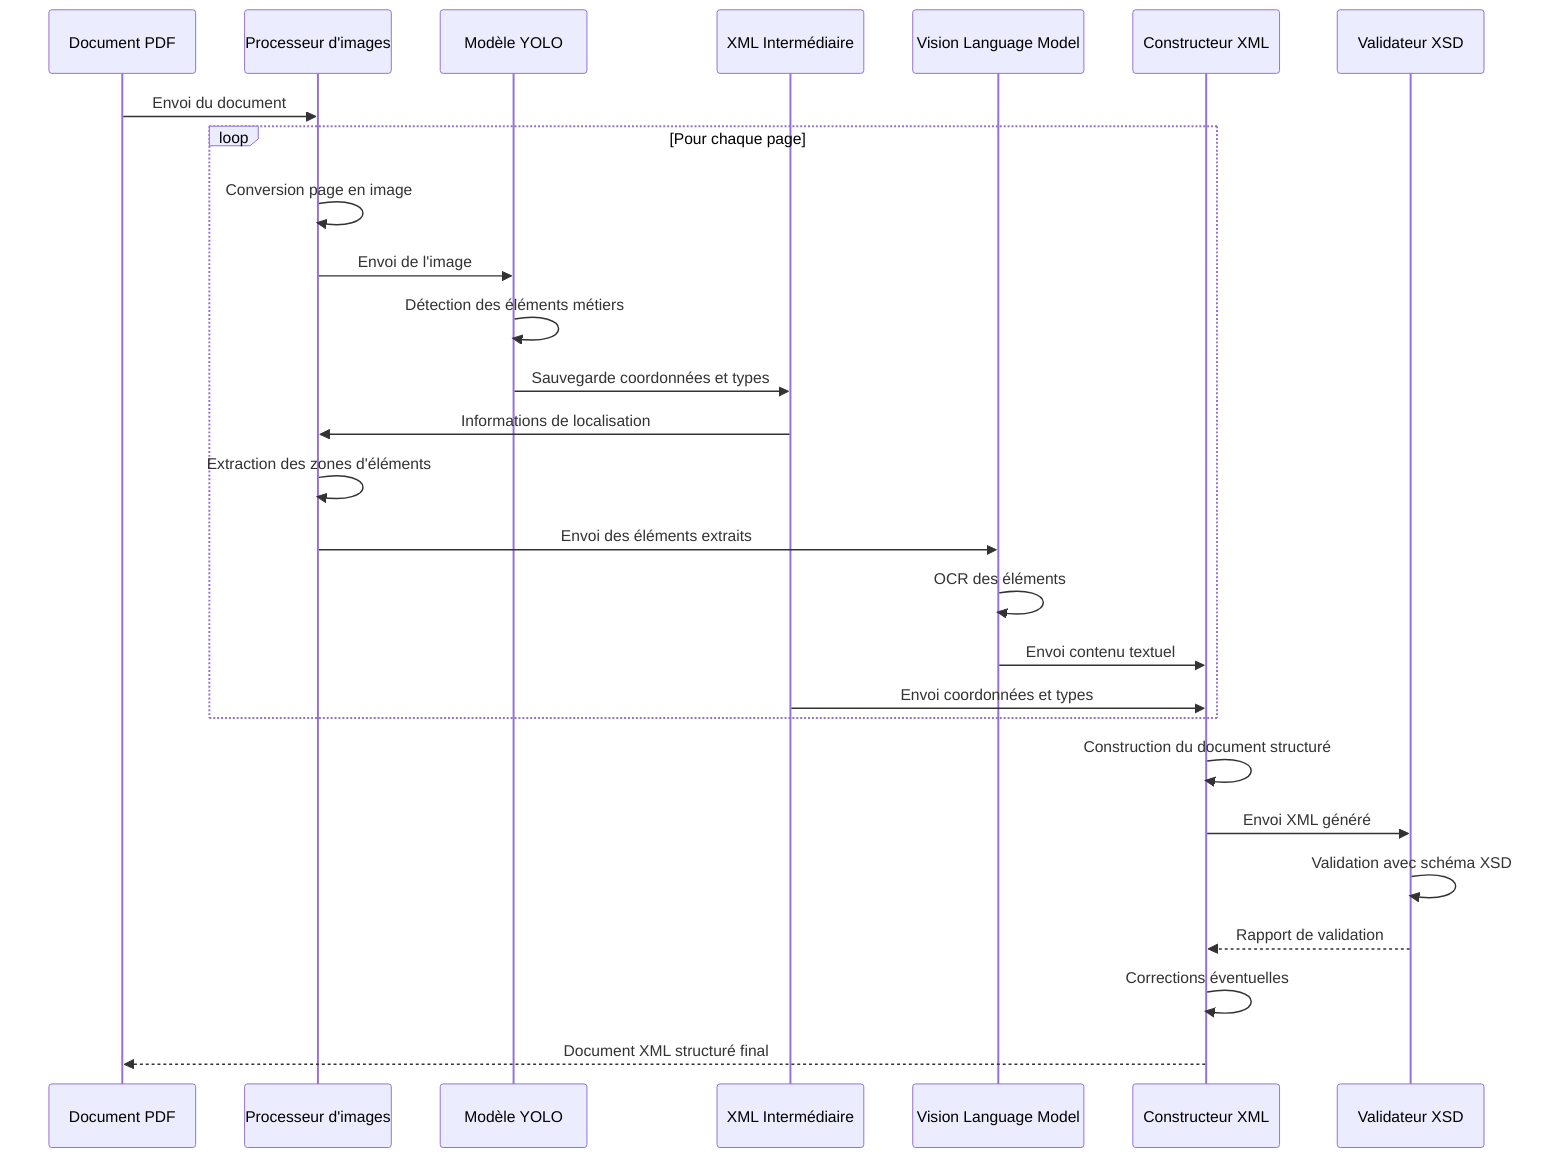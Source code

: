 sequenceDiagram
    participant PDF as Document PDF
    participant Processor as Processeur d'images
    participant YOLO as Modèle YOLO
    participant XMLTemp as XML Intermédiaire
    participant VLM as Vision Language Model
    participant XMLBuilder as Constructeur XML
    participant Validator as Validateur XSD
    
    PDF->>Processor: Envoi du document
    loop Pour chaque page
        Processor->>Processor: Conversion page en image
        Processor->>YOLO: Envoi de l'image
        YOLO->>YOLO: Détection des éléments métiers
        YOLO->>XMLTemp: Sauvegarde coordonnées et types
        XMLTemp->>Processor: Informations de localisation
        Processor->>Processor: Extraction des zones d'éléments
        Processor->>VLM: Envoi des éléments extraits
        VLM->>VLM: OCR des éléments
        VLM->>XMLBuilder: Envoi contenu textuel
        XMLTemp->>XMLBuilder: Envoi coordonnées et types
    end
    XMLBuilder->>XMLBuilder: Construction du document structuré
    XMLBuilder->>Validator: Envoi XML généré
    Validator->>Validator: Validation avec schéma XSD
    Validator-->>XMLBuilder: Rapport de validation
    XMLBuilder->>XMLBuilder: Corrections éventuelles
    XMLBuilder-->>PDF: Document XML structuré final